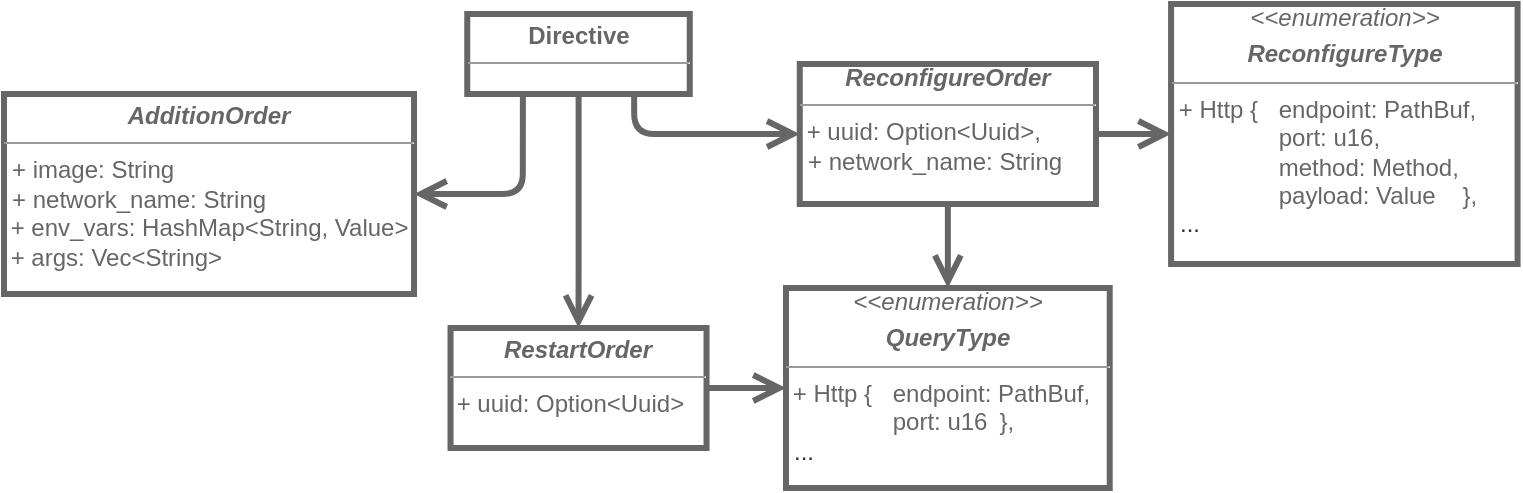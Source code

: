 <mxfile version="22.1.16" type="device">
  <diagram name="Page-1" id="UgkzKDdlbD2YLOSZ790F">
    <mxGraphModel dx="584" dy="907" grid="0" gridSize="10" guides="1" tooltips="1" connect="1" arrows="1" fold="1" page="1" pageScale="1" pageWidth="850" pageHeight="1100" math="0" shadow="0">
      <root>
        <mxCell id="0" />
        <mxCell id="1" parent="0" />
        <mxCell id="kwFyTD9Cq_FAFEDmP9UZ-1" value="&lt;p style=&quot;margin:0px;margin-top:4px;text-align:center;&quot;&gt;&lt;font color=&quot;#666666&quot;&gt;&lt;b&gt;Directive&lt;/b&gt;&lt;/font&gt;&lt;/p&gt;&lt;hr size=&quot;1&quot;&gt;&lt;p style=&quot;margin:0px;margin-left:4px;&quot;&gt;&lt;br&gt;&lt;/p&gt;" style="verticalAlign=top;align=left;overflow=fill;fontSize=12;fontFamily=Helvetica;html=1;whiteSpace=wrap;strokeColor=#666666;fontColor=#333333;fillColor=#ffffff;labelBackgroundColor=none;strokeWidth=3;" parent="1" vertex="1">
          <mxGeometry x="1227.63" y="279" width="111.25" height="40" as="geometry" />
        </mxCell>
        <mxCell id="kwFyTD9Cq_FAFEDmP9UZ-14" style="edgeStyle=orthogonalEdgeStyle;shape=connector;curved=0;rounded=1;orthogonalLoop=1;jettySize=auto;html=1;exitX=0.5;exitY=0;exitDx=0;exitDy=0;labelBackgroundColor=default;strokeColor=#666666;strokeWidth=3;align=center;verticalAlign=middle;fontFamily=Helvetica;fontSize=11;fontColor=default;endArrow=none;endFill=0;startSize=10;endSize=9;startArrow=open;startFill=0;" parent="1" source="kwFyTD9Cq_FAFEDmP9UZ-11" target="kwFyTD9Cq_FAFEDmP9UZ-1" edge="1">
          <mxGeometry relative="1" as="geometry">
            <Array as="points">
              <mxPoint x="1283.01" y="415" />
            </Array>
          </mxGeometry>
        </mxCell>
        <mxCell id="kwFyTD9Cq_FAFEDmP9UZ-11" value="&lt;p style=&quot;margin:0px;margin-top:4px;text-align:center;&quot;&gt;&lt;font color=&quot;#666666&quot;&gt;&lt;b&gt;&lt;i&gt;RestartOrder&lt;/i&gt;&lt;/b&gt;&lt;/font&gt;&lt;br&gt;&lt;/p&gt;&lt;hr size=&quot;1&quot;&gt;&lt;p style=&quot;margin:0px;margin-left:4px;&quot;&gt;&lt;/p&gt;&lt;font color=&quot;#666666&quot;&gt;&amp;nbsp;+ uuid: Option&amp;lt;Uuid&amp;gt;&lt;/font&gt;&lt;p style=&quot;margin:0px;margin-left:4px;&quot;&gt;&lt;br&gt;&lt;/p&gt;&lt;p style=&quot;margin:0px;margin-left:4px;&quot;&gt;&lt;br&gt;&lt;/p&gt;" style="verticalAlign=top;align=left;overflow=fill;fontSize=12;fontFamily=Helvetica;html=1;whiteSpace=wrap;labelBackgroundColor=none;fillColor=#ffffff;fontColor=#333333;strokeColor=#666666;strokeWidth=3;" parent="1" vertex="1">
          <mxGeometry x="1219.26" y="436" width="128" height="60" as="geometry" />
        </mxCell>
        <mxCell id="kwFyTD9Cq_FAFEDmP9UZ-16" style="edgeStyle=orthogonalEdgeStyle;shape=connector;curved=0;rounded=1;orthogonalLoop=1;jettySize=auto;html=1;labelBackgroundColor=default;strokeColor=#666666;strokeWidth=3;align=center;verticalAlign=middle;fontFamily=Helvetica;fontSize=11;fontColor=default;endArrow=none;endFill=0;startSize=10;endSize=9;exitX=0;exitY=0.5;exitDx=0;exitDy=0;entryX=0.75;entryY=1;entryDx=0;entryDy=0;startArrow=open;startFill=0;" parent="1" source="kwFyTD9Cq_FAFEDmP9UZ-13" target="kwFyTD9Cq_FAFEDmP9UZ-1" edge="1">
          <mxGeometry relative="1" as="geometry" />
        </mxCell>
        <mxCell id="kwFyTD9Cq_FAFEDmP9UZ-21" style="edgeStyle=orthogonalEdgeStyle;shape=connector;curved=0;rounded=1;orthogonalLoop=1;jettySize=auto;html=1;labelBackgroundColor=default;strokeColor=#666666;strokeWidth=3;align=center;verticalAlign=middle;fontFamily=Helvetica;fontSize=11;fontColor=default;endArrow=none;endFill=0;startSize=10;endSize=9;entryX=0.25;entryY=1;entryDx=0;entryDy=0;startArrow=open;startFill=0;" parent="1" source="kwFyTD9Cq_FAFEDmP9UZ-3" target="kwFyTD9Cq_FAFEDmP9UZ-1" edge="1">
          <mxGeometry relative="1" as="geometry">
            <mxPoint x="1241.01" y="339" as="targetPoint" />
          </mxGeometry>
        </mxCell>
        <mxCell id="kwFyTD9Cq_FAFEDmP9UZ-3" value="&lt;p style=&quot;margin:0px;margin-top:4px;text-align:center;&quot;&gt;&lt;b&gt;&lt;i&gt;&lt;font color=&quot;#666666&quot;&gt;AdditionOrder&lt;/font&gt;&lt;/i&gt;&lt;/b&gt;&lt;/p&gt;&lt;hr size=&quot;1&quot;&gt;&lt;p style=&quot;margin:0px;margin-left:4px;&quot;&gt;&lt;font color=&quot;#666666&quot;&gt;+ image: String&lt;/font&gt;&lt;/p&gt;&lt;p style=&quot;margin:0px;margin-left:4px;&quot;&gt;&lt;font color=&quot;#666666&quot;&gt;+ network_name: String&lt;/font&gt;&lt;/p&gt;&lt;p style=&quot;margin:0px;margin-left:4px;&quot;&gt;&lt;/p&gt;&lt;font color=&quot;#666666&quot;&gt;&amp;nbsp;+ env_vars: HashMap&amp;lt;String, Value&amp;gt;&lt;/font&gt;&lt;p style=&quot;margin:0px;margin-left:4px;&quot;&gt;&lt;/p&gt;&lt;font color=&quot;#666666&quot;&gt;&amp;nbsp;+ args: Vec&amp;lt;String&amp;gt;&lt;/font&gt;&lt;p style=&quot;margin:0px;margin-left:4px;&quot;&gt;&lt;br&gt;&lt;/p&gt;" style="verticalAlign=top;align=left;overflow=fill;fontSize=12;fontFamily=Helvetica;html=1;whiteSpace=wrap;labelBackgroundColor=none;fillColor=#ffffff;fontColor=#333333;strokeColor=#666666;strokeWidth=3;" parent="1" vertex="1">
          <mxGeometry x="996" y="319" width="205.01" height="100" as="geometry" />
        </mxCell>
        <mxCell id="kwFyTD9Cq_FAFEDmP9UZ-13" value="&lt;div style=&quot;text-align: center;&quot;&gt;&lt;b style=&quot;background-color: initial; border-color: var(--border-color); color: rgb(102, 102, 102);&quot;&gt;&lt;i style=&quot;border-color: var(--border-color);&quot;&gt;Reconfigure&lt;b style=&quot;background-color: initial; color: rgb(51, 51, 51);&quot;&gt;&lt;i&gt;&lt;font color=&quot;#666666&quot;&gt;Order&lt;/font&gt;&lt;/i&gt;&lt;/b&gt;&lt;/i&gt;&lt;/b&gt;&lt;/div&gt;&lt;hr size=&quot;1&quot;&gt;&lt;p style=&quot;margin:0px;margin-left:4px;&quot;&gt;&lt;/p&gt;&lt;font color=&quot;#666666&quot;&gt;&amp;nbsp;+ uuid: Option&amp;lt;Uuid&amp;gt;,&lt;/font&gt;&lt;p style=&quot;margin:0px;margin-left:4px;&quot;&gt;&lt;font color=&quot;#666666&quot;&gt;+ network_name: String&lt;/font&gt;&lt;/p&gt;&lt;p style=&quot;margin:0px;margin-left:4px;&quot;&gt;&lt;/p&gt;&lt;font color=&quot;#666666&quot;&gt;&amp;nbsp;&lt;br&gt;&lt;/font&gt;" style="verticalAlign=top;align=left;overflow=fill;fontSize=12;fontFamily=Helvetica;html=1;whiteSpace=wrap;labelBackgroundColor=none;fillColor=#ffffff;fontColor=#333333;strokeColor=#666666;strokeWidth=3;spacingTop=5;" parent="1" vertex="1">
          <mxGeometry x="1393.87" y="304" width="148.13" height="70" as="geometry" />
        </mxCell>
        <mxCell id="kwFyTD9Cq_FAFEDmP9UZ-19" style="edgeStyle=orthogonalEdgeStyle;shape=connector;curved=0;rounded=1;orthogonalLoop=1;jettySize=auto;html=1;exitX=0;exitY=0.5;exitDx=0;exitDy=0;labelBackgroundColor=default;strokeColor=#666666;strokeWidth=3;align=center;verticalAlign=middle;fontFamily=Helvetica;fontSize=11;fontColor=default;endArrow=none;endFill=0;startSize=10;endSize=9;startArrow=open;startFill=0;" parent="1" source="kwFyTD9Cq_FAFEDmP9UZ-18" target="kwFyTD9Cq_FAFEDmP9UZ-11" edge="1">
          <mxGeometry relative="1" as="geometry" />
        </mxCell>
        <mxCell id="kwFyTD9Cq_FAFEDmP9UZ-20" style="edgeStyle=orthogonalEdgeStyle;shape=connector;curved=0;rounded=1;orthogonalLoop=1;jettySize=auto;html=1;labelBackgroundColor=default;strokeColor=#666666;strokeWidth=3;align=center;verticalAlign=middle;fontFamily=Helvetica;fontSize=11;fontColor=default;endArrow=none;endFill=0;startSize=10;endSize=9;startArrow=open;startFill=0;" parent="1" source="kwFyTD9Cq_FAFEDmP9UZ-18" target="kwFyTD9Cq_FAFEDmP9UZ-13" edge="1">
          <mxGeometry relative="1" as="geometry" />
        </mxCell>
        <mxCell id="kwFyTD9Cq_FAFEDmP9UZ-18" value="&lt;i style=&quot;border-color: var(--border-color); color: rgb(102, 102, 102);&quot;&gt;&amp;lt;&amp;lt;enumeration&amp;gt;&amp;gt;&lt;/i&gt;&lt;br style=&quot;border-color: var(--border-color); color: rgb(102, 102, 102);&quot;&gt;&lt;p style=&quot;margin: 4px 0px 0px;&quot;&gt;&lt;font color=&quot;#666666&quot;&gt;&lt;b&gt;&lt;i&gt;QueryType&lt;/i&gt;&lt;/b&gt;&lt;/font&gt;&lt;br&gt;&lt;/p&gt;&lt;hr size=&quot;1&quot;&gt;&lt;p style=&quot;margin:0px;margin-left:4px;&quot;&gt;&lt;/p&gt;&lt;font color=&quot;#666666&quot;&gt;&lt;div style=&quot;text-align: left;&quot;&gt;&lt;span style=&quot;background-color: initial;&quot;&gt;&amp;nbsp;+&amp;nbsp;&lt;/span&gt;&lt;span style=&quot;background-color: initial;&quot;&gt;Http { &lt;span style=&quot;white-space: pre;&quot;&gt;&#x9;&lt;/span&gt;endpoint: PathBuf,&amp;nbsp;&lt;/span&gt;&lt;/div&gt;&lt;div style=&quot;text-align: left;&quot;&gt;&lt;span style=&quot;background-color: initial;&quot;&gt;&lt;span style=&quot;white-space: pre;&quot;&gt;&#x9;&lt;/span&gt;&lt;span style=&quot;white-space: pre;&quot;&gt;&#x9;&lt;/span&gt;port: u16 &lt;span style=&quot;white-space: pre;&quot;&gt;&#x9;&lt;/span&gt;},&lt;/span&gt;&lt;/div&gt;&lt;/font&gt;&lt;p style=&quot;text-align: left; margin: 0px 0px 0px 4px;&quot;&gt;...&lt;/p&gt;" style="verticalAlign=top;align=center;overflow=fill;fontSize=12;fontFamily=Helvetica;html=1;whiteSpace=wrap;labelBackgroundColor=none;fillColor=#ffffff;fontColor=#333333;strokeColor=#666666;strokeWidth=3;" parent="1" vertex="1">
          <mxGeometry x="1387" y="416" width="161.86" height="100" as="geometry" />
        </mxCell>
        <mxCell id="kwFyTD9Cq_FAFEDmP9UZ-23" style="edgeStyle=orthogonalEdgeStyle;shape=connector;curved=0;rounded=1;orthogonalLoop=1;jettySize=auto;html=1;labelBackgroundColor=default;strokeColor=#666666;strokeWidth=3;align=center;verticalAlign=middle;fontFamily=Helvetica;fontSize=11;fontColor=default;endArrow=none;endFill=0;startSize=10;endSize=9;startArrow=open;startFill=0;" parent="1" source="kwFyTD9Cq_FAFEDmP9UZ-22" target="kwFyTD9Cq_FAFEDmP9UZ-13" edge="1">
          <mxGeometry relative="1" as="geometry" />
        </mxCell>
        <mxCell id="kwFyTD9Cq_FAFEDmP9UZ-22" value="&lt;i style=&quot;border-color: var(--border-color); color: rgb(102, 102, 102);&quot;&gt;&amp;lt;&amp;lt;enumeration&amp;gt;&amp;gt;&lt;/i&gt;&lt;br style=&quot;border-color: var(--border-color); color: rgb(102, 102, 102);&quot;&gt;&lt;p style=&quot;margin: 4px 0px 0px;&quot;&gt;&lt;font color=&quot;#666666&quot;&gt;&lt;b&gt;&lt;i&gt;ReconfigureType&lt;/i&gt;&lt;/b&gt;&lt;/font&gt;&lt;br&gt;&lt;/p&gt;&lt;hr size=&quot;1&quot;&gt;&lt;p style=&quot;margin:0px;margin-left:4px;&quot;&gt;&lt;/p&gt;&lt;span style=&quot;color: rgb(102, 102, 102); background-color: initial;&quot;&gt;&lt;div style=&quot;text-align: left;&quot;&gt;&lt;span style=&quot;background-color: initial;&quot;&gt;&amp;nbsp;+&amp;nbsp;&lt;/span&gt;Http { &lt;span style=&quot;white-space: pre;&quot;&gt;&#x9;&lt;/span&gt;endpoint: PathBuf,&amp;nbsp;&lt;/div&gt;&lt;div style=&quot;text-align: left;&quot;&gt;&lt;span style=&quot;white-space: pre;&quot;&gt;&#x9;&lt;/span&gt;&lt;span style=&quot;white-space: pre;&quot;&gt;&#x9;&lt;/span&gt;port: u16,&amp;nbsp;&lt;/div&gt;&lt;div style=&quot;text-align: left;&quot;&gt;&lt;span style=&quot;background-color: initial;&quot;&gt;&lt;span style=&quot;white-space: pre;&quot;&gt;&#x9;&lt;/span&gt;&lt;span style=&quot;white-space: pre;&quot;&gt;&#x9;&lt;/span&gt;method: Method,&lt;/span&gt;&lt;/div&gt;&lt;div style=&quot;text-align: left;&quot;&gt;&lt;span style=&quot;background-color: initial;&quot;&gt;&amp;nbsp; &amp;nbsp; &amp;nbsp; &amp;nbsp; &lt;span style=&quot;white-space: pre;&quot;&gt;&#x9;&lt;/span&gt;payload: Value&amp;nbsp; &amp;nbsp;&lt;/span&gt;&lt;span style=&quot;background-color: initial;&quot;&gt;&amp;nbsp;&lt;/span&gt;&lt;span style=&quot;background-color: initial;&quot;&gt;},&lt;/span&gt;&lt;/div&gt;&lt;/span&gt;&lt;p style=&quot;text-align: left; margin: 0px 0px 0px 4px;&quot;&gt;...&lt;/p&gt;" style="verticalAlign=top;align=center;overflow=fill;fontSize=12;fontFamily=Helvetica;html=1;whiteSpace=wrap;labelBackgroundColor=none;fillColor=#ffffff;fontColor=#333333;strokeColor=#666666;strokeWidth=3;" parent="1" vertex="1">
          <mxGeometry x="1579.54" y="274" width="173.25" height="130" as="geometry" />
        </mxCell>
      </root>
    </mxGraphModel>
  </diagram>
</mxfile>
